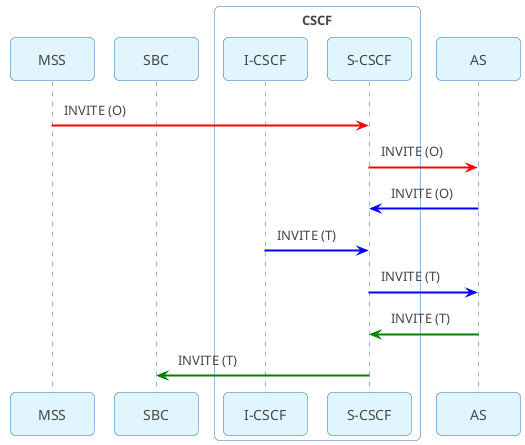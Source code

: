 

@startuml
skinparam ParticipantPadding 5
skinparam BoxPadding 5
skinparam Padding 5
skinparam sequenceArrowThickness 2
skinparam roundcorner 10
skinparam maxmessagesize 200
skinparam shadowing false
skinparam DefaultFontColor #454645
skinparam NoteBorderColor #2D74BA
skinparam NoteBackgroundColor #FFFFFF
skinparam DatabaseBorderColor #2D74BA
skinparam DatabaseBackgroundColor #E1F5FE
skinparam minClassWidth 70
skinparam sequence {
ArrowColor #00b2e2
ArrowThickness 2

DividerBorderColor #2D74BA
DividerBackgroundColor #FFFFFF

ActorBorderColor #2D74BA
ActorBackgroundColor #E1F5FE

LifeLineBorderColor #2D74BA
LifeLineBackgroundColor #E1F5FE

ParticipantBorderColor #2D74BA
ParticipantBackgroundColor #E1F5FE

BoxBorderColor #2D74BA
BoxBackgroundColor #FFFFFF
}

participant MSS
participant SBC
box "CSCF"
  participant "I-CSCF"
  participant "S-CSCF"
end box

MSS      [#red]->     "S-CSCF":  INVITE (O)
"S-CSCF" [#red]->     AS:        INVITE (O)
AS       [#blue]->    "S-CSCF":  INVITE (O)
"I-CSCF" [#blue]->    "S-CSCF":  INVITE (T)
"S-CSCF" [#blue]->    AS:        INVITE (T)
AS       [#green]->   "S-CSCF":  INVITE (T)
"S-CSCF" [#green]->    SBC:      INVITE (T)

@enduml

